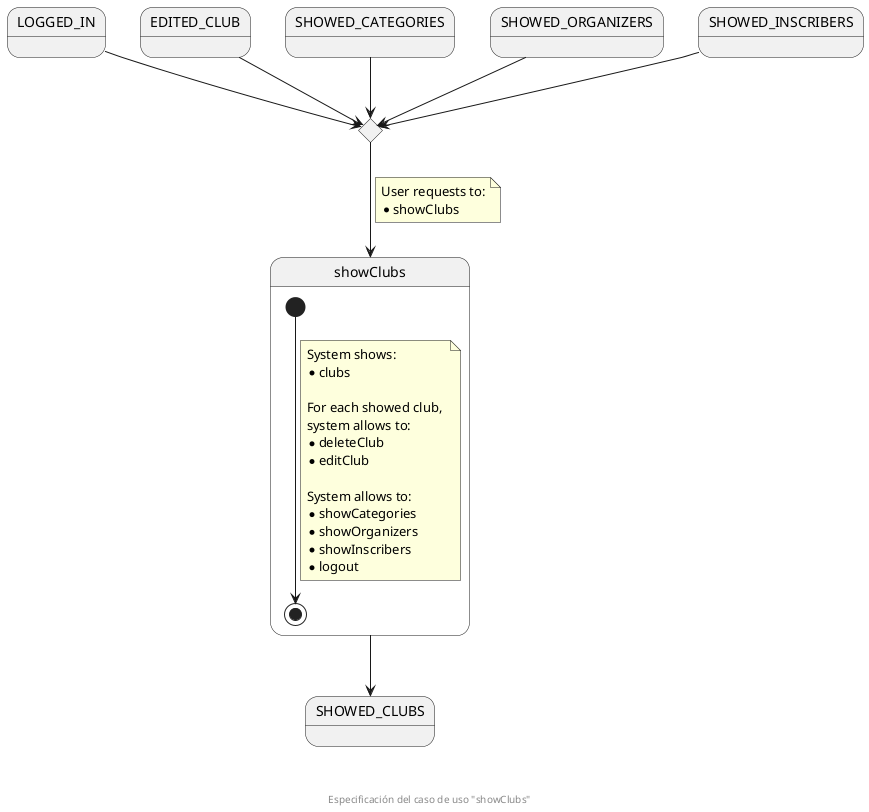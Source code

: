 @startuml
state LOGGED_IN
state EDITED_CLUB
state SHOWED_CATEGORIES
state SHOWED_ORGANIZERS
state SHOWED_INSCRIBERS

state enterShowClubsCHC <<choice>>

state showClubs {
  [*] --> [*]
  note on link
    System shows:
    * clubs

    For each showed club, 
    system allows to:
    * deleteClub
    * editClub

    System allows to:
    * showCategories
    * showOrganizers
    * showInscribers
    * logout
  end note
}
state SHOWED_CLUBS

LOGGED_IN --> enterShowClubsCHC
EDITED_CLUB --> enterShowClubsCHC
SHOWED_CATEGORIES --> enterShowClubsCHC
SHOWED_ORGANIZERS --> enterShowClubsCHC
SHOWED_INSCRIBERS --> enterShowClubsCHC

enterShowClubsCHC --> showClubs
note on link
  User requests to:
  * showClubs
end note
showClubs --> SHOWED_CLUBS

footer \n\n\n Especificación del caso de uso "showClubs"
@enduml
